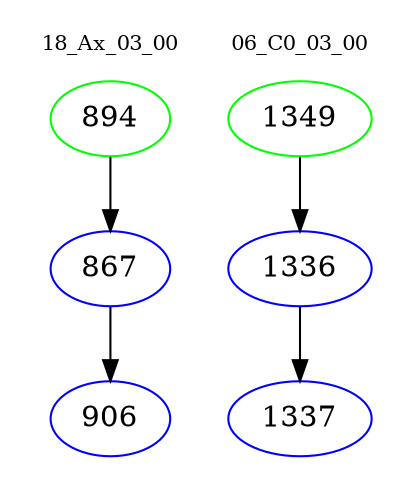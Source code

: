 digraph{
subgraph cluster_0 {
color = white
label = "18_Ax_03_00";
fontsize=10;
T0_894 [label="894", color="green"]
T0_894 -> T0_867 [color="black"]
T0_867 [label="867", color="blue"]
T0_867 -> T0_906 [color="black"]
T0_906 [label="906", color="blue"]
}
subgraph cluster_1 {
color = white
label = "06_C0_03_00";
fontsize=10;
T1_1349 [label="1349", color="green"]
T1_1349 -> T1_1336 [color="black"]
T1_1336 [label="1336", color="blue"]
T1_1336 -> T1_1337 [color="black"]
T1_1337 [label="1337", color="blue"]
}
}
